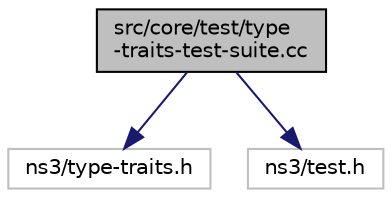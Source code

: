 digraph "src/core/test/type-traits-test-suite.cc"
{
 // LATEX_PDF_SIZE
  edge [fontname="Helvetica",fontsize="10",labelfontname="Helvetica",labelfontsize="10"];
  node [fontname="Helvetica",fontsize="10",shape=record];
  Node1 [label="src/core/test/type\l-traits-test-suite.cc",height=0.2,width=0.4,color="black", fillcolor="grey75", style="filled", fontcolor="black",tooltip="TypeTraits test suite."];
  Node1 -> Node2 [color="midnightblue",fontsize="10",style="solid",fontname="Helvetica"];
  Node2 [label="ns3/type-traits.h",height=0.2,width=0.4,color="grey75", fillcolor="white", style="filled",tooltip=" "];
  Node1 -> Node3 [color="midnightblue",fontsize="10",style="solid",fontname="Helvetica"];
  Node3 [label="ns3/test.h",height=0.2,width=0.4,color="grey75", fillcolor="white", style="filled",tooltip=" "];
}
